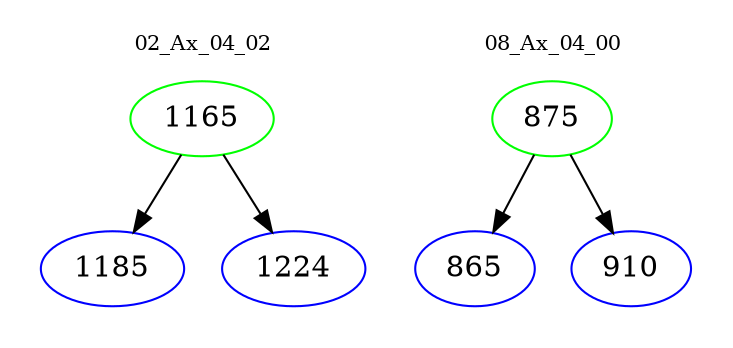 digraph{
subgraph cluster_0 {
color = white
label = "02_Ax_04_02";
fontsize=10;
T0_1165 [label="1165", color="green"]
T0_1165 -> T0_1185 [color="black"]
T0_1185 [label="1185", color="blue"]
T0_1165 -> T0_1224 [color="black"]
T0_1224 [label="1224", color="blue"]
}
subgraph cluster_1 {
color = white
label = "08_Ax_04_00";
fontsize=10;
T1_875 [label="875", color="green"]
T1_875 -> T1_865 [color="black"]
T1_865 [label="865", color="blue"]
T1_875 -> T1_910 [color="black"]
T1_910 [label="910", color="blue"]
}
}
